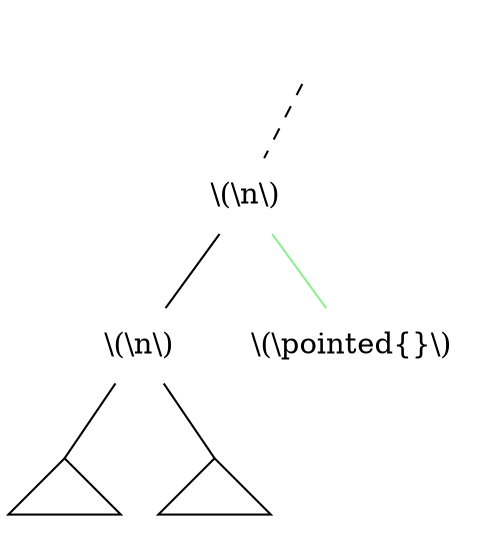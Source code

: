 graph {
	size="4,4"
    graph [splines=false]
	r [label="" shape=none]

    1 [label="\\(\\n\\)" shape=none]

    v [label="\\(\\n\\)" shape=none]
    vl [label="" shape=triangle]
    vr [label="" shape=triangle]

    2 [label="\\(\\pointed{}\\)" shape=none]

	rr [label="" shape=none]
    r -- rr [style=invis]

    r -- 1 [style=dashed]
    1 -- v
    1 -- 2 [color=lightgreen]
    v -- vl [headport=n]
    v -- vr [headport=n]
}
